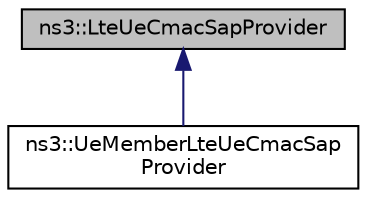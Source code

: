 digraph "ns3::LteUeCmacSapProvider"
{
 // LATEX_PDF_SIZE
  edge [fontname="Helvetica",fontsize="10",labelfontname="Helvetica",labelfontsize="10"];
  node [fontname="Helvetica",fontsize="10",shape=record];
  Node1 [label="ns3::LteUeCmacSapProvider",height=0.2,width=0.4,color="black", fillcolor="grey75", style="filled", fontcolor="black",tooltip="Service Access Point (SAP) offered by the UE MAC to the UE RRC."];
  Node1 -> Node2 [dir="back",color="midnightblue",fontsize="10",style="solid",fontname="Helvetica"];
  Node2 [label="ns3::UeMemberLteUeCmacSap\lProvider",height=0.2,width=0.4,color="black", fillcolor="white", style="filled",URL="$classns3_1_1_ue_member_lte_ue_cmac_sap_provider.html",tooltip="UeMemberLteUeCmacSapProvider class."];
}
